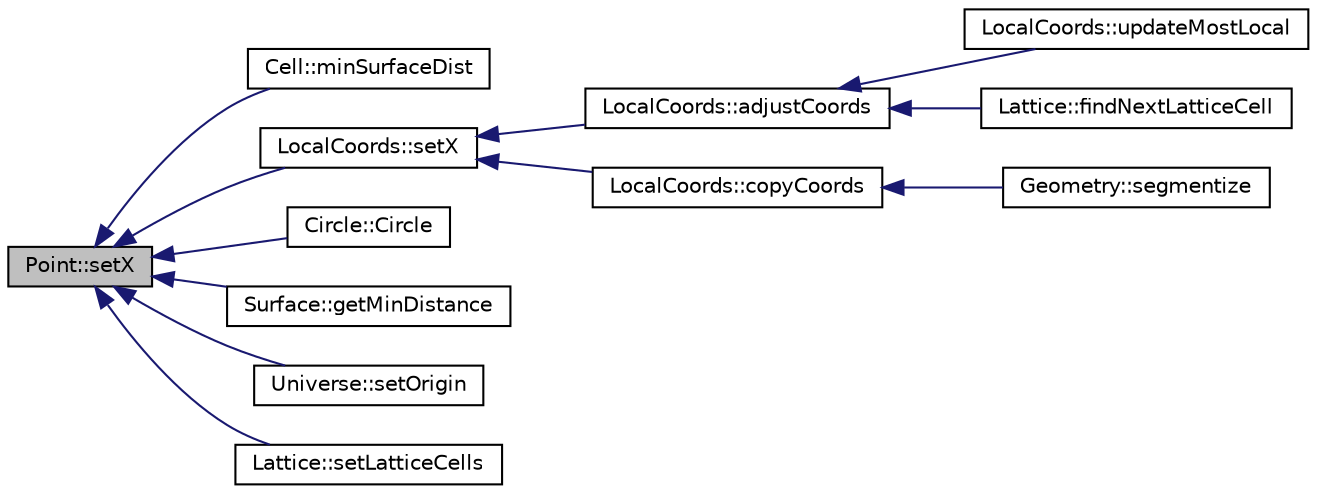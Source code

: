 digraph "Point::setX"
{
  edge [fontname="Helvetica",fontsize="10",labelfontname="Helvetica",labelfontsize="10"];
  node [fontname="Helvetica",fontsize="10",shape=record];
  rankdir="LR";
  Node1 [label="Point::setX",height=0.2,width=0.4,color="black", fillcolor="grey75", style="filled" fontcolor="black"];
  Node1 -> Node2 [dir="back",color="midnightblue",fontsize="10",style="solid",fontname="Helvetica"];
  Node2 [label="Cell::minSurfaceDist",height=0.2,width=0.4,color="black", fillcolor="white", style="filled",URL="$classCell.html#adf41aafa99278a759d8d6ae826c7330e",tooltip="Computes the minimum distance to a Surface from a Point with a given trajectory at a certain angle..."];
  Node1 -> Node3 [dir="back",color="midnightblue",fontsize="10",style="solid",fontname="Helvetica"];
  Node3 [label="LocalCoords::setX",height=0.2,width=0.4,color="black", fillcolor="white", style="filled",URL="$classLocalCoords.html#af00fc05471c68683e7b55274afdb68ba",tooltip="Set the x-coordinate for this LocalCoords."];
  Node3 -> Node4 [dir="back",color="midnightblue",fontsize="10",style="solid",fontname="Helvetica"];
  Node4 [label="LocalCoords::adjustCoords",height=0.2,width=0.4,color="black", fillcolor="white", style="filled",URL="$classLocalCoords.html#a9a554dc0de187957849d1577cba7a277",tooltip="Translate all of the x,y coordinates for each LocalCoords object in the linked list."];
  Node4 -> Node5 [dir="back",color="midnightblue",fontsize="10",style="solid",fontname="Helvetica"];
  Node5 [label="LocalCoords::updateMostLocal",height=0.2,width=0.4,color="black", fillcolor="white", style="filled",URL="$classLocalCoords.html#a371080a986073525f2e0572345e438c7",tooltip="Update the last element in the linked list (the one at the lowest level of nested Universes) to have ..."];
  Node4 -> Node6 [dir="back",color="midnightblue",fontsize="10",style="solid",fontname="Helvetica"];
  Node6 [label="Lattice::findNextLatticeCell",height=0.2,width=0.4,color="black", fillcolor="white", style="filled",URL="$classLattice.html#a74e06905bc0f096fa4fb1b97420b0825",tooltip="Finds the next Cell for a LocalCoords object along a trajectory defined by some angle (in radians fro..."];
  Node3 -> Node7 [dir="back",color="midnightblue",fontsize="10",style="solid",fontname="Helvetica"];
  Node7 [label="LocalCoords::copyCoords",height=0.2,width=0.4,color="black", fillcolor="white", style="filled",URL="$classLocalCoords.html#a5a5ed42ca7ccf274f548134f9d56d9f8",tooltip="Copies a LocalCoords&#39; values to this one. details Given a pointer to a LocalCoords, it first prunes it and then creates a copy of the linked list of LocalCoords in the linked list below this one to give to the input LocalCoords."];
  Node7 -> Node8 [dir="back",color="midnightblue",fontsize="10",style="solid",fontname="Helvetica"];
  Node8 [label="Geometry::segmentize",height=0.2,width=0.4,color="black", fillcolor="white", style="filled",URL="$classGeometry.html#a21a092d997179d6bea6c66f592faa6de",tooltip="This method performs ray tracing to create Track segments within each flat source region in the Geome..."];
  Node1 -> Node9 [dir="back",color="midnightblue",fontsize="10",style="solid",fontname="Helvetica"];
  Node9 [label="Circle::Circle",height=0.2,width=0.4,color="black", fillcolor="white", style="filled",URL="$classCircle.html#a36967a60e251a08c22747c4b2cec4bce",tooltip="constructor."];
  Node1 -> Node10 [dir="back",color="midnightblue",fontsize="10",style="solid",fontname="Helvetica"];
  Node10 [label="Surface::getMinDistance",height=0.2,width=0.4,color="black", fillcolor="white", style="filled",URL="$classSurface.html#a38d24a561dd8d1e3e3a0dabc3a472634",tooltip="Finds the minimum distance to a Surface."];
  Node1 -> Node11 [dir="back",color="midnightblue",fontsize="10",style="solid",fontname="Helvetica"];
  Node11 [label="Universe::setOrigin",height=0.2,width=0.4,color="black", fillcolor="white", style="filled",URL="$classUniverse.html#a0f832001f75c9a3e9b57ba6834d202af",tooltip="Set the origin in global coordinates for this Universe."];
  Node1 -> Node12 [dir="back",color="midnightblue",fontsize="10",style="solid",fontname="Helvetica"];
  Node12 [label="Lattice::setLatticeCells",height=0.2,width=0.4,color="black", fillcolor="white", style="filled",URL="$classLattice.html#a7e26e6e079c58f1ebc6c9e1ee237d932",tooltip="Sets the arrary of Universe IDs filling each Lattice cell."];
}
